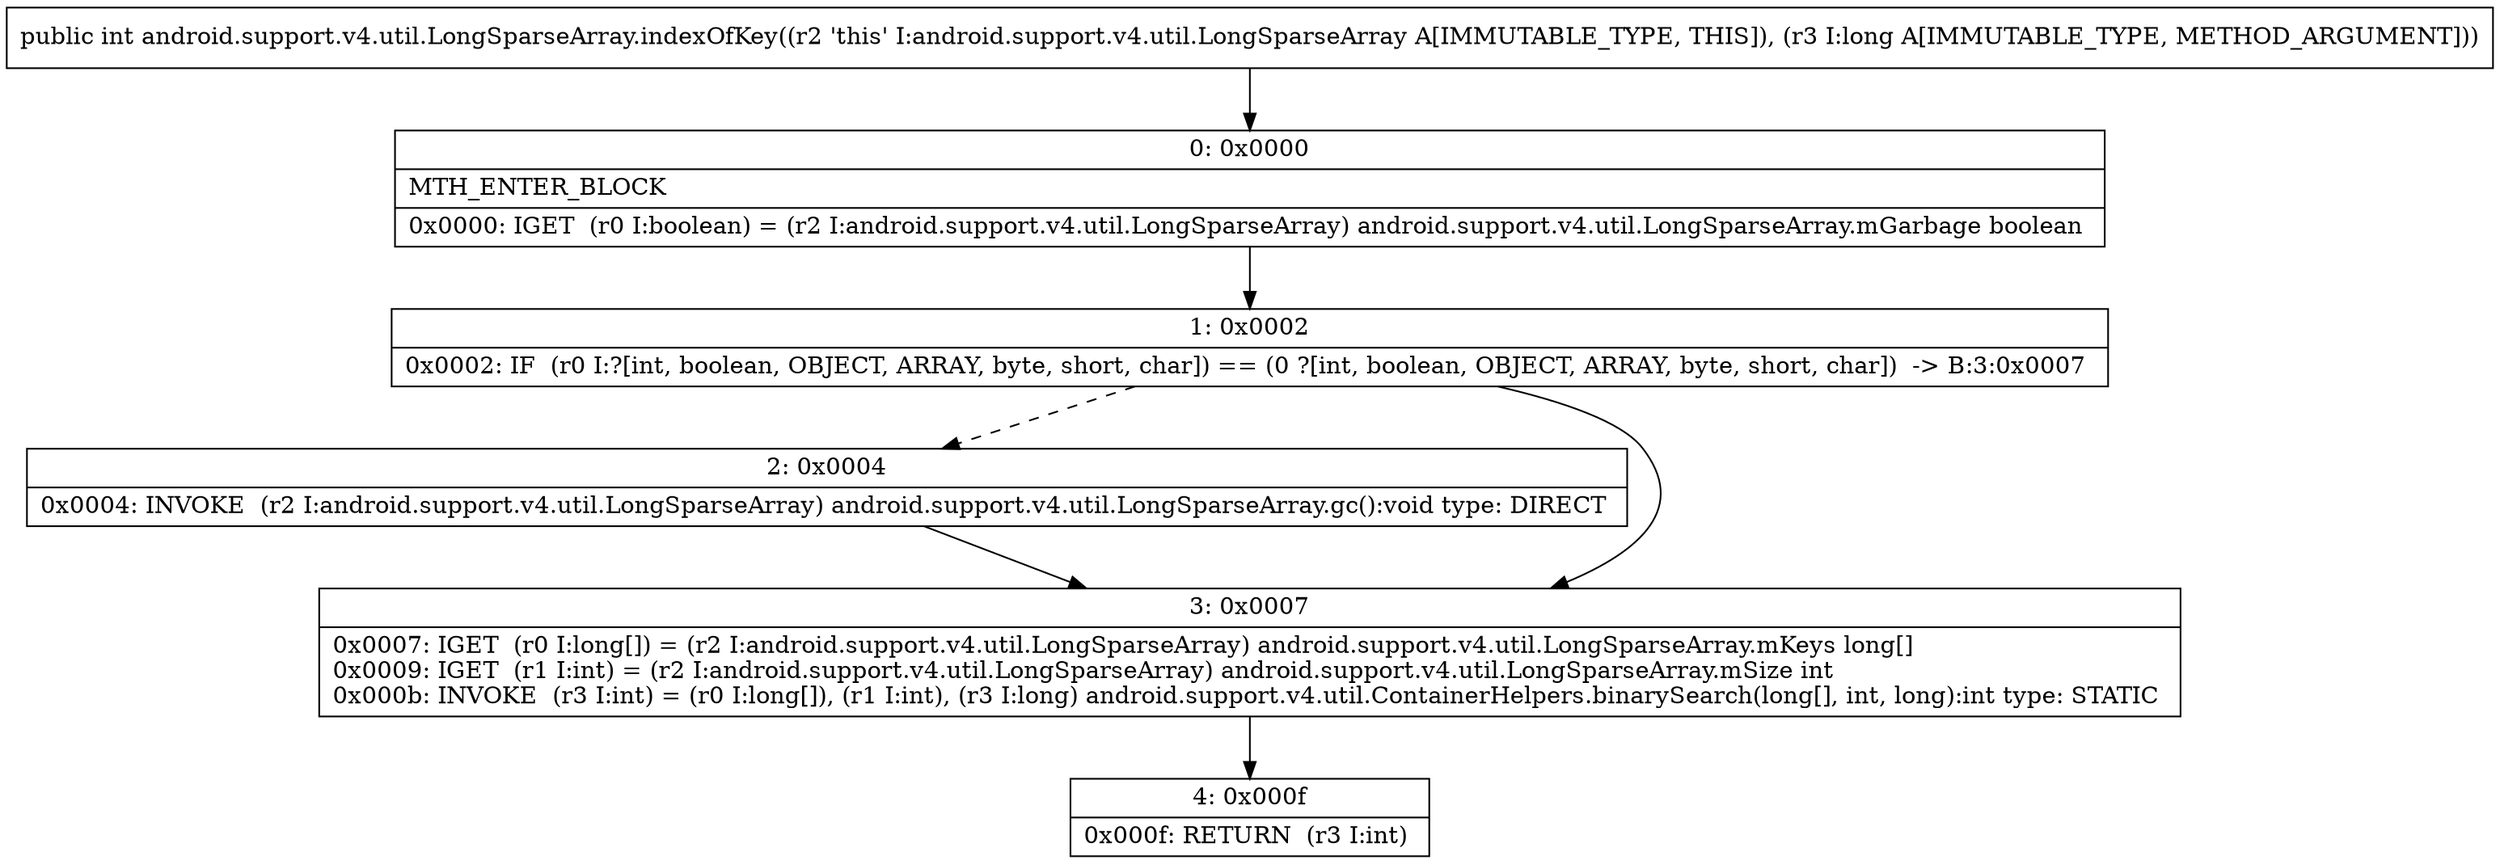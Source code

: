 digraph "CFG forandroid.support.v4.util.LongSparseArray.indexOfKey(J)I" {
Node_0 [shape=record,label="{0\:\ 0x0000|MTH_ENTER_BLOCK\l|0x0000: IGET  (r0 I:boolean) = (r2 I:android.support.v4.util.LongSparseArray) android.support.v4.util.LongSparseArray.mGarbage boolean \l}"];
Node_1 [shape=record,label="{1\:\ 0x0002|0x0002: IF  (r0 I:?[int, boolean, OBJECT, ARRAY, byte, short, char]) == (0 ?[int, boolean, OBJECT, ARRAY, byte, short, char])  \-\> B:3:0x0007 \l}"];
Node_2 [shape=record,label="{2\:\ 0x0004|0x0004: INVOKE  (r2 I:android.support.v4.util.LongSparseArray) android.support.v4.util.LongSparseArray.gc():void type: DIRECT \l}"];
Node_3 [shape=record,label="{3\:\ 0x0007|0x0007: IGET  (r0 I:long[]) = (r2 I:android.support.v4.util.LongSparseArray) android.support.v4.util.LongSparseArray.mKeys long[] \l0x0009: IGET  (r1 I:int) = (r2 I:android.support.v4.util.LongSparseArray) android.support.v4.util.LongSparseArray.mSize int \l0x000b: INVOKE  (r3 I:int) = (r0 I:long[]), (r1 I:int), (r3 I:long) android.support.v4.util.ContainerHelpers.binarySearch(long[], int, long):int type: STATIC \l}"];
Node_4 [shape=record,label="{4\:\ 0x000f|0x000f: RETURN  (r3 I:int) \l}"];
MethodNode[shape=record,label="{public int android.support.v4.util.LongSparseArray.indexOfKey((r2 'this' I:android.support.v4.util.LongSparseArray A[IMMUTABLE_TYPE, THIS]), (r3 I:long A[IMMUTABLE_TYPE, METHOD_ARGUMENT])) }"];
MethodNode -> Node_0;
Node_0 -> Node_1;
Node_1 -> Node_2[style=dashed];
Node_1 -> Node_3;
Node_2 -> Node_3;
Node_3 -> Node_4;
}

